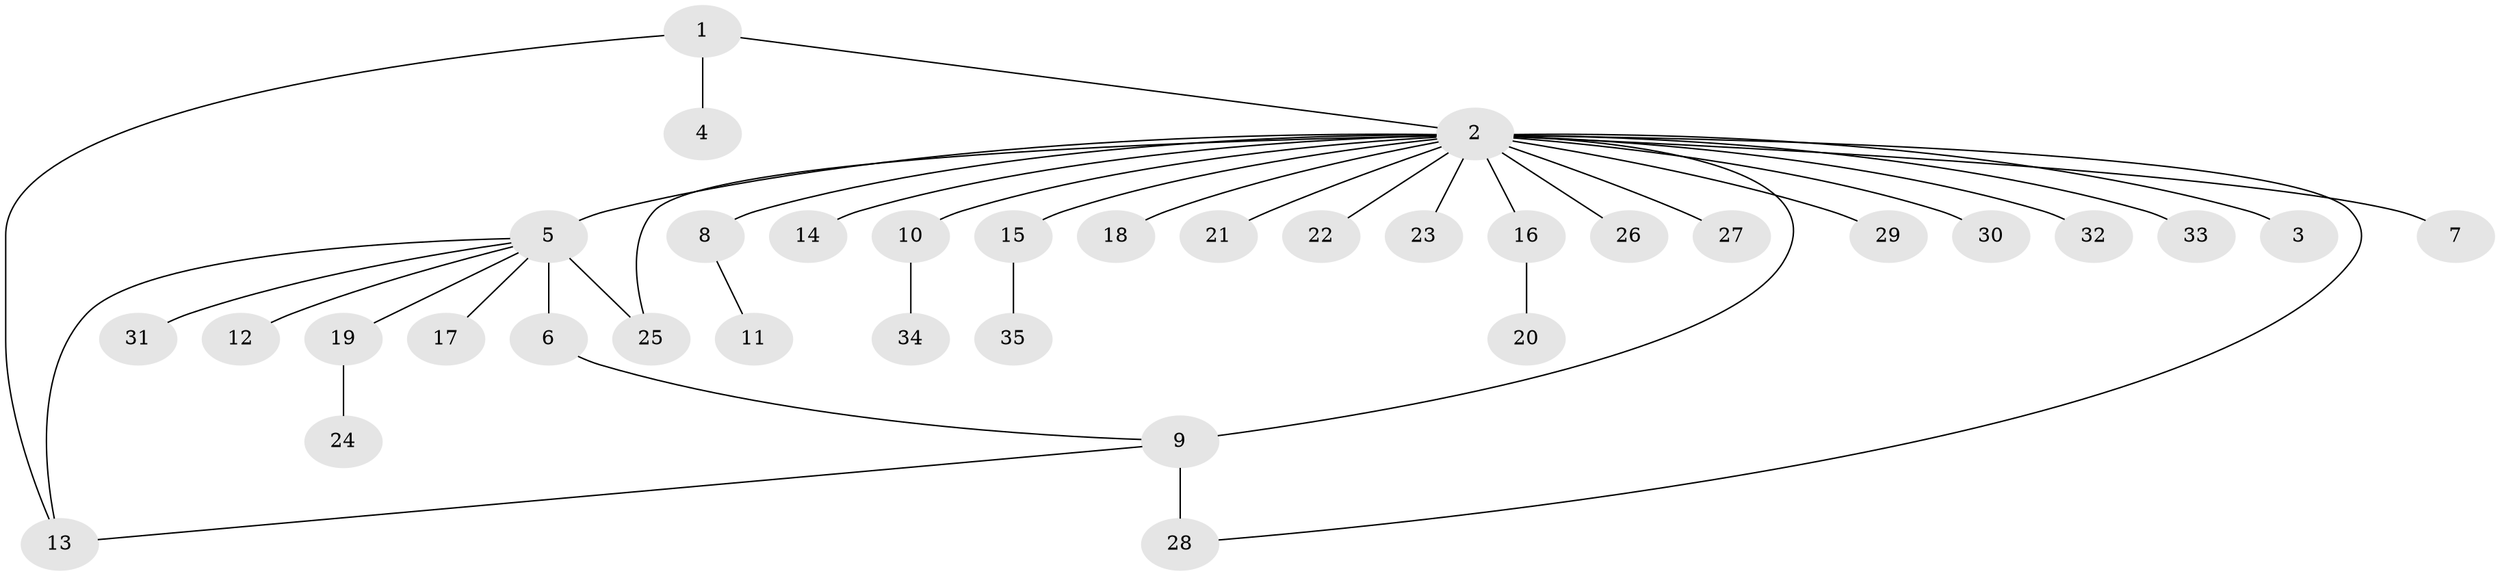 // original degree distribution, {4: 0.030303030303030304, 25: 0.015151515151515152, 1: 0.6060606060606061, 15: 0.015151515151515152, 2: 0.22727272727272727, 7: 0.015151515151515152, 5: 0.015151515151515152, 3: 0.06060606060606061, 6: 0.015151515151515152}
// Generated by graph-tools (version 1.1) at 2025/35/03/09/25 02:35:37]
// undirected, 35 vertices, 39 edges
graph export_dot {
graph [start="1"]
  node [color=gray90,style=filled];
  1;
  2;
  3;
  4;
  5;
  6;
  7;
  8;
  9;
  10;
  11;
  12;
  13;
  14;
  15;
  16;
  17;
  18;
  19;
  20;
  21;
  22;
  23;
  24;
  25;
  26;
  27;
  28;
  29;
  30;
  31;
  32;
  33;
  34;
  35;
  1 -- 2 [weight=1.0];
  1 -- 4 [weight=1.0];
  1 -- 13 [weight=1.0];
  2 -- 3 [weight=1.0];
  2 -- 5 [weight=1.0];
  2 -- 7 [weight=1.0];
  2 -- 8 [weight=1.0];
  2 -- 9 [weight=1.0];
  2 -- 10 [weight=1.0];
  2 -- 14 [weight=1.0];
  2 -- 15 [weight=1.0];
  2 -- 16 [weight=1.0];
  2 -- 18 [weight=1.0];
  2 -- 21 [weight=1.0];
  2 -- 22 [weight=1.0];
  2 -- 23 [weight=1.0];
  2 -- 25 [weight=1.0];
  2 -- 26 [weight=1.0];
  2 -- 27 [weight=1.0];
  2 -- 28 [weight=1.0];
  2 -- 29 [weight=1.0];
  2 -- 30 [weight=1.0];
  2 -- 32 [weight=1.0];
  2 -- 33 [weight=1.0];
  5 -- 6 [weight=6.0];
  5 -- 12 [weight=1.0];
  5 -- 13 [weight=1.0];
  5 -- 17 [weight=1.0];
  5 -- 19 [weight=1.0];
  5 -- 25 [weight=1.0];
  5 -- 31 [weight=1.0];
  6 -- 9 [weight=1.0];
  8 -- 11 [weight=1.0];
  9 -- 13 [weight=1.0];
  9 -- 28 [weight=3.0];
  10 -- 34 [weight=2.0];
  15 -- 35 [weight=1.0];
  16 -- 20 [weight=2.0];
  19 -- 24 [weight=1.0];
}
